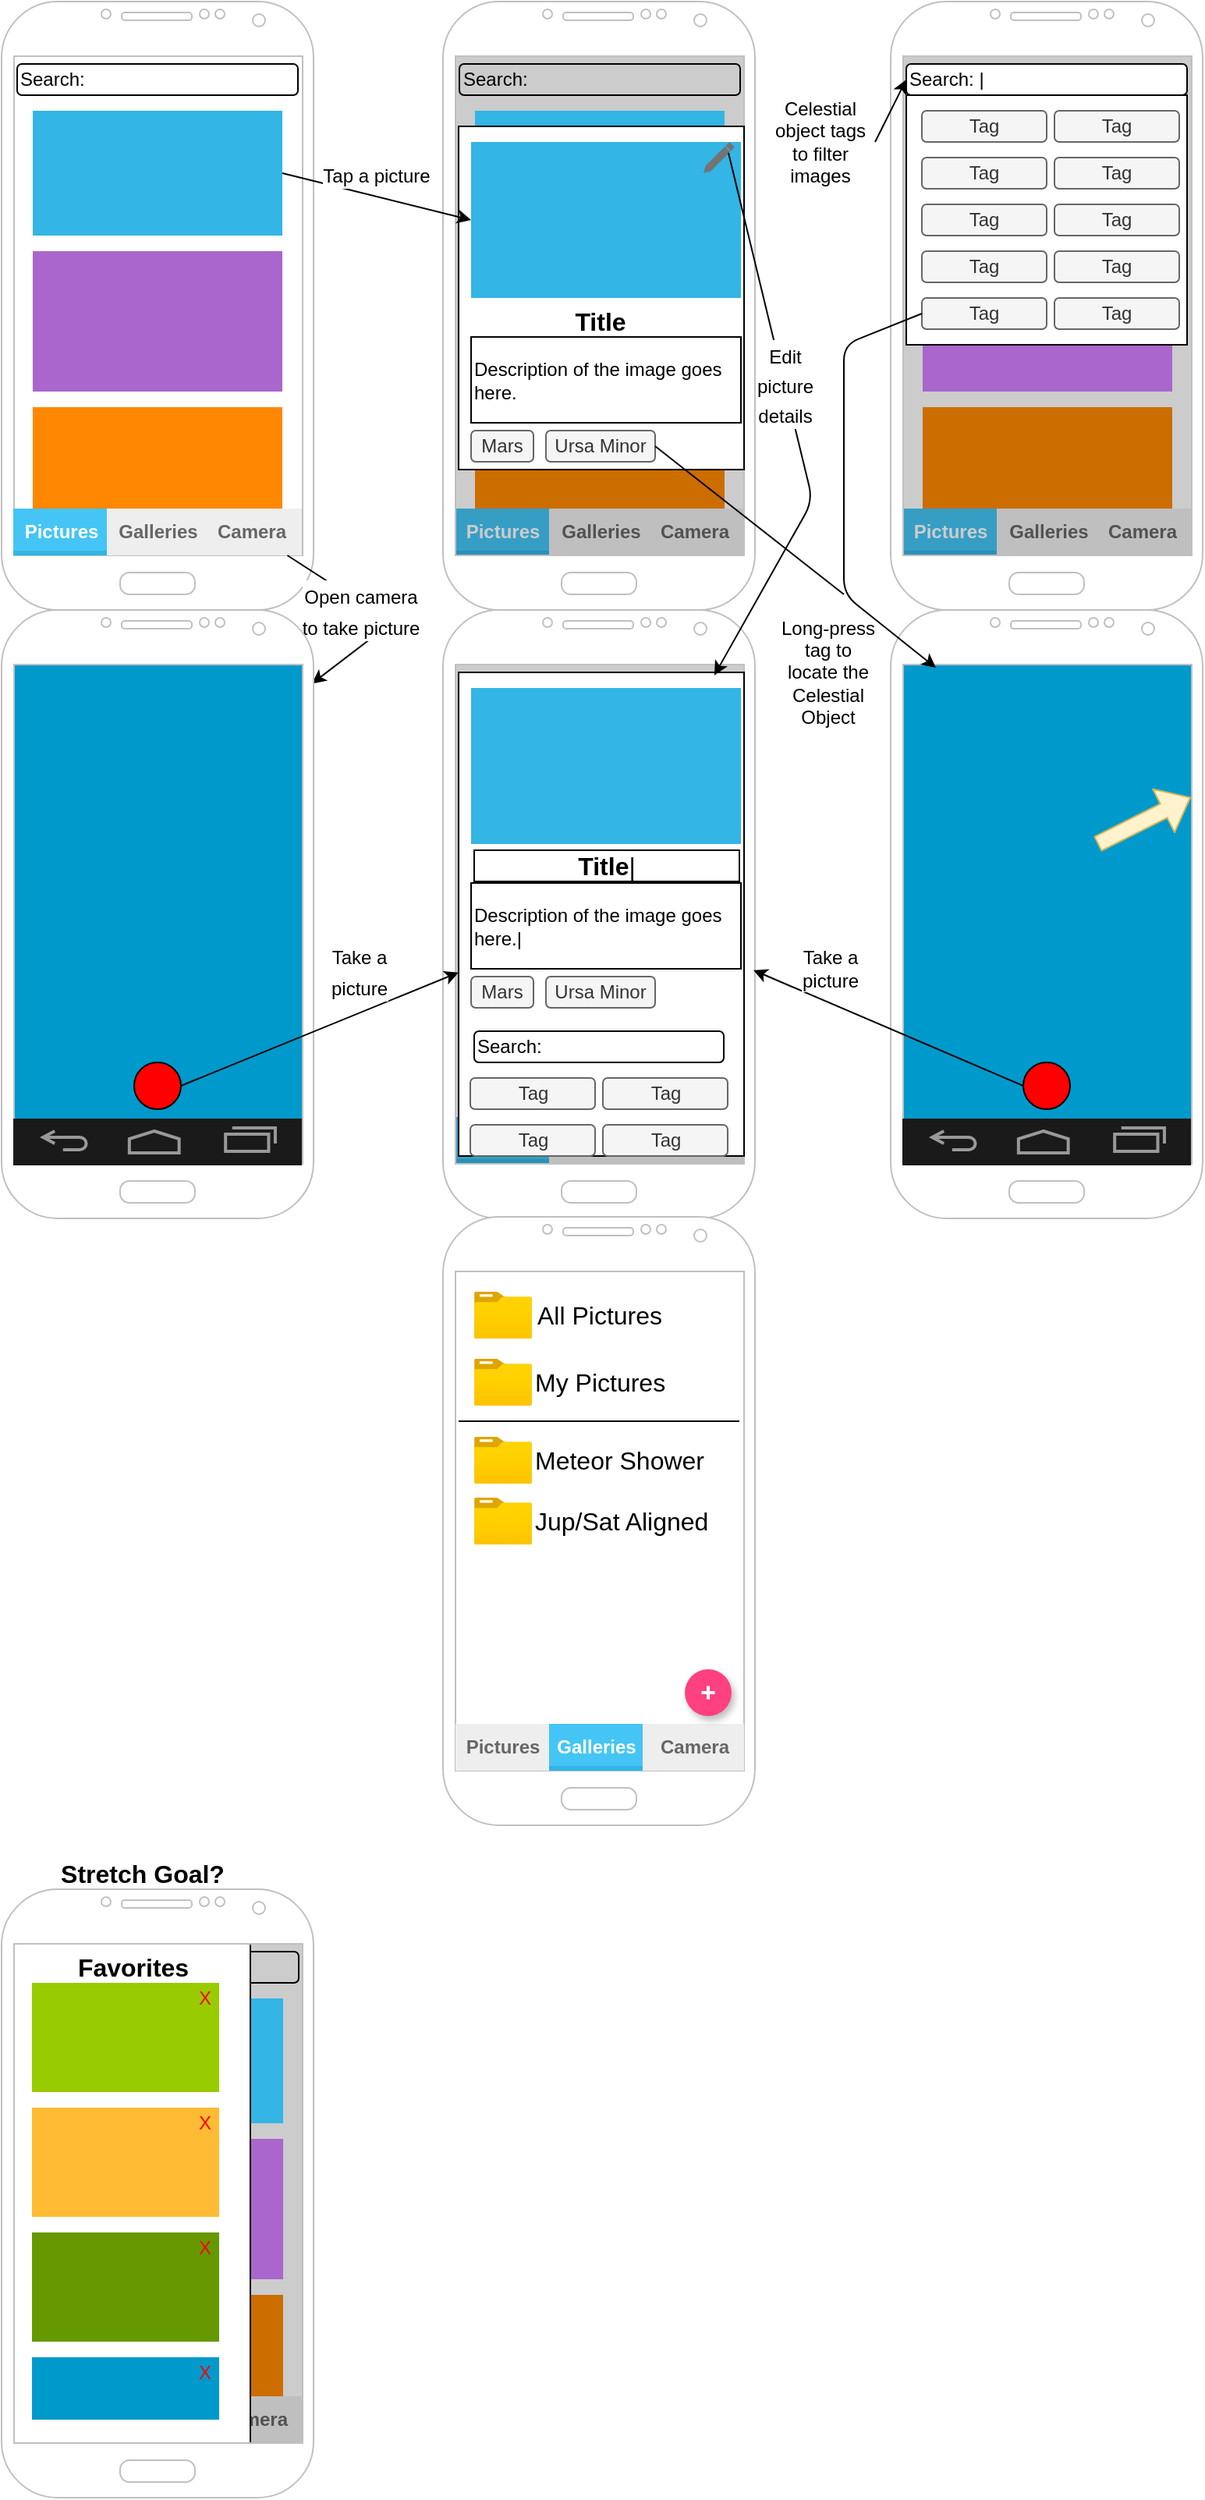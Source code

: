<mxfile version="14.5.1" type="device"><diagram id="sVuwKOj5NCMtRuxZzgkM" name="Page-1"><mxGraphModel dx="1422" dy="791" grid="1" gridSize="10" guides="1" tooltips="1" connect="1" arrows="1" fold="1" page="1" pageScale="1" pageWidth="826" pageHeight="1169" math="0" shadow="0"><root><mxCell id="0"/><mxCell id="1" parent="0"/><mxCell id="S1HXBbgIuv6f9DyMcL07-6" value="" style="group" vertex="1" connectable="0" parent="1"><mxGeometry x="30" width="200" height="390" as="geometry"/></mxCell><mxCell id="S1HXBbgIuv6f9DyMcL07-2" value="" style="verticalLabelPosition=bottom;verticalAlign=top;html=1;shadow=0;dashed=0;strokeWidth=1;strokeColor=none;shape=rect;fillColor=#33b5e5;" vertex="1" parent="S1HXBbgIuv6f9DyMcL07-6"><mxGeometry x="20" y="70" width="160" height="80" as="geometry"/></mxCell><mxCell id="S1HXBbgIuv6f9DyMcL07-3" value="" style="verticalLabelPosition=bottom;verticalAlign=top;html=1;shadow=0;dashed=0;strokeWidth=1;strokeColor=none;shape=rect;fillColor=#aa66cc;" vertex="1" parent="S1HXBbgIuv6f9DyMcL07-6"><mxGeometry x="20" y="160" width="160" height="90" as="geometry"/></mxCell><mxCell id="S1HXBbgIuv6f9DyMcL07-4" value="" style="verticalLabelPosition=bottom;verticalAlign=top;html=1;shadow=0;dashed=0;strokeWidth=1;strokeColor=none;shape=rect;fillColor=#ff8800;" vertex="1" parent="S1HXBbgIuv6f9DyMcL07-6"><mxGeometry x="20" y="260" width="160" height="80" as="geometry"/></mxCell><mxCell id="S1HXBbgIuv6f9DyMcL07-1" value="" style="verticalLabelPosition=bottom;verticalAlign=top;html=1;shadow=0;dashed=0;strokeWidth=1;shape=mxgraph.android.phone2;strokeColor=#c0c0c0;" vertex="1" parent="S1HXBbgIuv6f9DyMcL07-6"><mxGeometry width="200" height="390" as="geometry"/></mxCell><mxCell id="S1HXBbgIuv6f9DyMcL07-21" value="" style="strokeWidth=1;html=1;shadow=0;dashed=0;shape=mxgraph.android.rrect;rSize=0;fillColor=#eeeeee;strokeColor=none;" vertex="1" parent="S1HXBbgIuv6f9DyMcL07-6"><mxGeometry x="7.5" y="325" width="185" height="30" as="geometry"/></mxCell><mxCell id="S1HXBbgIuv6f9DyMcL07-22" value="Galleries" style="strokeWidth=1;html=1;shadow=0;dashed=0;shape=mxgraph.android.anchor;fontStyle=1;fontColor=#666666;" vertex="1" parent="S1HXBbgIuv6f9DyMcL07-21"><mxGeometry x="62.5" width="60" height="30" as="geometry"/></mxCell><mxCell id="S1HXBbgIuv6f9DyMcL07-25" value="Camera" style="strokeWidth=1;html=1;shadow=0;dashed=0;shape=mxgraph.android.anchor;fontStyle=1;fontColor=#666666;" vertex="1" parent="S1HXBbgIuv6f9DyMcL07-21"><mxGeometry x="120" width="65" height="30" as="geometry"/></mxCell><mxCell id="S1HXBbgIuv6f9DyMcL07-23" value="Pictures" style="strokeWidth=1;html=1;shadow=0;dashed=0;shape=mxgraph.android.rrect;rSize=0;fontStyle=1;fillColor=#44c5f5;strokeColor=none;fontColor=#ffffff;" vertex="1" parent="S1HXBbgIuv6f9DyMcL07-21"><mxGeometry width="60" height="30" as="geometry"/></mxCell><mxCell id="S1HXBbgIuv6f9DyMcL07-24" value="" style="strokeWidth=1;html=1;shadow=0;dashed=0;shape=mxgraph.android.rrect;rSize=0;fillColor=#33b5e5;strokeColor=none;" vertex="1" parent="S1HXBbgIuv6f9DyMcL07-23"><mxGeometry y="27" width="60.0" height="3" as="geometry"/></mxCell><mxCell id="S1HXBbgIuv6f9DyMcL07-72" value="&lt;div align=&quot;left&quot;&gt;Search:&lt;/div&gt;" style="rounded=1;whiteSpace=wrap;html=1;fillColor=#FFFFFF;align=left;" vertex="1" parent="S1HXBbgIuv6f9DyMcL07-6"><mxGeometry x="10" y="40" width="180" height="20" as="geometry"/></mxCell><mxCell id="S1HXBbgIuv6f9DyMcL07-107" value="" style="group" vertex="1" connectable="0" parent="1"><mxGeometry x="30" y="1210" width="200" height="390" as="geometry"/></mxCell><mxCell id="S1HXBbgIuv6f9DyMcL07-108" value="" style="verticalLabelPosition=bottom;verticalAlign=top;html=1;shadow=0;dashed=0;strokeWidth=1;strokeColor=none;shape=rect;fillColor=#ff8800;" vertex="1" parent="S1HXBbgIuv6f9DyMcL07-107"><mxGeometry x="20.5" y="260" width="160" height="80" as="geometry"/></mxCell><mxCell id="S1HXBbgIuv6f9DyMcL07-109" value="" style="strokeWidth=1;html=1;shadow=0;dashed=0;shape=mxgraph.android.rrect;rSize=0;fillColor=#eeeeee;strokeColor=none;" vertex="1" parent="S1HXBbgIuv6f9DyMcL07-107"><mxGeometry x="8" y="325" width="185" height="30" as="geometry"/></mxCell><mxCell id="S1HXBbgIuv6f9DyMcL07-110" value="Search" style="strokeWidth=1;html=1;shadow=0;dashed=0;shape=mxgraph.android.anchor;fontStyle=1;fontColor=#666666;" vertex="1" parent="S1HXBbgIuv6f9DyMcL07-109"><mxGeometry x="62.5" width="60" height="30" as="geometry"/></mxCell><mxCell id="S1HXBbgIuv6f9DyMcL07-111" value="Camera" style="strokeWidth=1;html=1;shadow=0;dashed=0;shape=mxgraph.android.anchor;fontStyle=1;fontColor=#666666;" vertex="1" parent="S1HXBbgIuv6f9DyMcL07-109"><mxGeometry x="120" width="65" height="30" as="geometry"/></mxCell><mxCell id="S1HXBbgIuv6f9DyMcL07-112" value="Feed" style="strokeWidth=1;html=1;shadow=0;dashed=0;shape=mxgraph.android.rrect;rSize=0;fontStyle=1;fillColor=#44c5f5;strokeColor=none;fontColor=#ffffff;" vertex="1" parent="S1HXBbgIuv6f9DyMcL07-109"><mxGeometry width="60" height="30" as="geometry"/></mxCell><mxCell id="S1HXBbgIuv6f9DyMcL07-113" value="" style="strokeWidth=1;html=1;shadow=0;dashed=0;shape=mxgraph.android.rrect;rSize=0;fillColor=#33b5e5;strokeColor=none;" vertex="1" parent="S1HXBbgIuv6f9DyMcL07-112"><mxGeometry y="27" width="60.0" height="3" as="geometry"/></mxCell><mxCell id="S1HXBbgIuv6f9DyMcL07-114" value="&lt;div align=&quot;left&quot;&gt;Search:&lt;/div&gt;" style="rounded=1;whiteSpace=wrap;html=1;fillColor=#FFFFFF;align=left;" vertex="1" parent="S1HXBbgIuv6f9DyMcL07-107"><mxGeometry x="10.5" y="40" width="180" height="20" as="geometry"/></mxCell><mxCell id="S1HXBbgIuv6f9DyMcL07-115" value="" style="rounded=0;whiteSpace=wrap;html=1;fillColor=#000000;opacity=20;" vertex="1" parent="S1HXBbgIuv6f9DyMcL07-107"><mxGeometry x="3" y="30" width="190" height="330" as="geometry"/></mxCell><mxCell id="S1HXBbgIuv6f9DyMcL07-116" value="" style="verticalLabelPosition=bottom;verticalAlign=top;html=1;shadow=0;dashed=0;strokeWidth=1;strokeColor=none;shape=rect;fillColor=#33b5e5;" vertex="1" parent="S1HXBbgIuv6f9DyMcL07-107"><mxGeometry x="20.5" y="70" width="160" height="80" as="geometry"/></mxCell><mxCell id="S1HXBbgIuv6f9DyMcL07-117" value="" style="verticalLabelPosition=bottom;verticalAlign=top;html=1;shadow=0;dashed=0;strokeWidth=1;strokeColor=none;shape=rect;fillColor=#aa66cc;" vertex="1" parent="S1HXBbgIuv6f9DyMcL07-107"><mxGeometry x="20.5" y="160" width="160" height="90" as="geometry"/></mxCell><mxCell id="S1HXBbgIuv6f9DyMcL07-119" value="" style="group" vertex="1" connectable="0" parent="S1HXBbgIuv6f9DyMcL07-107"><mxGeometry x="8" y="35" width="151.5" height="325" as="geometry"/></mxCell><mxCell id="S1HXBbgIuv6f9DyMcL07-54" value="" style="rounded=0;whiteSpace=wrap;html=1;fillColor=#FFFFFF;" vertex="1" parent="S1HXBbgIuv6f9DyMcL07-119"><mxGeometry width="151.5" height="325" as="geometry"/></mxCell><mxCell id="S1HXBbgIuv6f9DyMcL07-56" value="" style="verticalLabelPosition=bottom;verticalAlign=top;html=1;shadow=0;dashed=0;strokeWidth=1;strokeColor=none;shape=rect;fillColor=#99cc00;" vertex="1" parent="S1HXBbgIuv6f9DyMcL07-119"><mxGeometry x="11.5" y="25" width="120" height="70" as="geometry"/></mxCell><mxCell id="S1HXBbgIuv6f9DyMcL07-57" value="" style="verticalLabelPosition=bottom;verticalAlign=top;html=1;shadow=0;dashed=0;strokeWidth=1;strokeColor=none;shape=rect;fillColor=#ffbb33;" vertex="1" parent="S1HXBbgIuv6f9DyMcL07-119"><mxGeometry x="11.5" y="105" width="120" height="70" as="geometry"/></mxCell><mxCell id="S1HXBbgIuv6f9DyMcL07-58" value="&lt;font style=&quot;font-size: 16px&quot;&gt;&lt;b&gt;Favorites&lt;/b&gt;&lt;/font&gt;" style="text;html=1;align=center;verticalAlign=middle;resizable=0;points=[];autosize=1;" vertex="1" parent="S1HXBbgIuv6f9DyMcL07-119"><mxGeometry x="30.75" y="5" width="90" height="20" as="geometry"/></mxCell><mxCell id="S1HXBbgIuv6f9DyMcL07-59" value="" style="verticalLabelPosition=bottom;verticalAlign=top;html=1;shadow=0;dashed=0;strokeWidth=1;strokeColor=none;shape=rect;fillColor=#669900;" vertex="1" parent="S1HXBbgIuv6f9DyMcL07-119"><mxGeometry x="11.5" y="185" width="120" height="70" as="geometry"/></mxCell><mxCell id="S1HXBbgIuv6f9DyMcL07-60" value="" style="verticalLabelPosition=bottom;verticalAlign=top;html=1;shadow=0;dashed=0;strokeWidth=1;strokeColor=none;shape=rect;fillColor=#0099cc;" vertex="1" parent="S1HXBbgIuv6f9DyMcL07-119"><mxGeometry x="11.5" y="265" width="120" height="40" as="geometry"/></mxCell><mxCell id="S1HXBbgIuv6f9DyMcL07-62" value="&lt;font color=&quot;#FF0000&quot;&gt;X&lt;/font&gt;" style="text;html=1;align=center;verticalAlign=middle;resizable=0;points=[];autosize=1;" vertex="1" parent="S1HXBbgIuv6f9DyMcL07-119"><mxGeometry x="111.5" y="105" width="20" height="20" as="geometry"/></mxCell><mxCell id="S1HXBbgIuv6f9DyMcL07-61" value="&lt;font color=&quot;#FF0000&quot;&gt;X&lt;/font&gt;" style="text;html=1;align=center;verticalAlign=middle;resizable=0;points=[];autosize=1;" vertex="1" parent="S1HXBbgIuv6f9DyMcL07-119"><mxGeometry x="111.5" y="25" width="20" height="20" as="geometry"/></mxCell><mxCell id="S1HXBbgIuv6f9DyMcL07-64" value="&lt;font color=&quot;#FF0000&quot;&gt;X&lt;/font&gt;" style="text;html=1;align=center;verticalAlign=middle;resizable=0;points=[];autosize=1;" vertex="1" parent="S1HXBbgIuv6f9DyMcL07-119"><mxGeometry x="111.5" y="185" width="20" height="20" as="geometry"/></mxCell><mxCell id="S1HXBbgIuv6f9DyMcL07-63" value="&lt;font color=&quot;#FF0000&quot;&gt;X&lt;/font&gt;" style="text;html=1;align=center;verticalAlign=middle;resizable=0;points=[];autosize=1;" vertex="1" parent="S1HXBbgIuv6f9DyMcL07-119"><mxGeometry x="111.5" y="265" width="20" height="20" as="geometry"/></mxCell><mxCell id="S1HXBbgIuv6f9DyMcL07-118" value="" style="verticalLabelPosition=bottom;verticalAlign=top;html=1;shadow=0;dashed=0;strokeWidth=1;shape=mxgraph.android.phone2;strokeColor=#c0c0c0;" vertex="1" parent="S1HXBbgIuv6f9DyMcL07-107"><mxGeometry width="200" height="390" as="geometry"/></mxCell><mxCell id="S1HXBbgIuv6f9DyMcL07-141" value="" style="group" vertex="1" connectable="0" parent="1"><mxGeometry x="600" width="200" height="390" as="geometry"/></mxCell><mxCell id="S1HXBbgIuv6f9DyMcL07-142" value="" style="verticalLabelPosition=bottom;verticalAlign=top;html=1;shadow=0;dashed=0;strokeWidth=1;strokeColor=none;shape=rect;fillColor=#ff8800;" vertex="1" parent="S1HXBbgIuv6f9DyMcL07-141"><mxGeometry x="20.5" y="260" width="160" height="80" as="geometry"/></mxCell><mxCell id="S1HXBbgIuv6f9DyMcL07-143" value="" style="strokeWidth=1;html=1;shadow=0;dashed=0;shape=mxgraph.android.rrect;rSize=0;fillColor=#eeeeee;strokeColor=none;" vertex="1" parent="S1HXBbgIuv6f9DyMcL07-141"><mxGeometry x="8" y="325" width="185" height="30" as="geometry"/></mxCell><mxCell id="S1HXBbgIuv6f9DyMcL07-144" value="Galleries" style="strokeWidth=1;html=1;shadow=0;dashed=0;shape=mxgraph.android.anchor;fontStyle=1;fontColor=#666666;" vertex="1" parent="S1HXBbgIuv6f9DyMcL07-143"><mxGeometry x="62.5" width="60" height="30" as="geometry"/></mxCell><mxCell id="S1HXBbgIuv6f9DyMcL07-145" value="Camera" style="strokeWidth=1;html=1;shadow=0;dashed=0;shape=mxgraph.android.anchor;fontStyle=1;fontColor=#666666;" vertex="1" parent="S1HXBbgIuv6f9DyMcL07-143"><mxGeometry x="120" width="65" height="30" as="geometry"/></mxCell><mxCell id="S1HXBbgIuv6f9DyMcL07-146" value="Pictures" style="strokeWidth=1;html=1;shadow=0;dashed=0;shape=mxgraph.android.rrect;rSize=0;fontStyle=1;fillColor=#44c5f5;strokeColor=none;fontColor=#ffffff;" vertex="1" parent="S1HXBbgIuv6f9DyMcL07-143"><mxGeometry width="60" height="30" as="geometry"/></mxCell><mxCell id="S1HXBbgIuv6f9DyMcL07-147" value="" style="strokeWidth=1;html=1;shadow=0;dashed=0;shape=mxgraph.android.rrect;rSize=0;fillColor=#33b5e5;strokeColor=none;" vertex="1" parent="S1HXBbgIuv6f9DyMcL07-146"><mxGeometry y="27" width="60.0" height="3" as="geometry"/></mxCell><mxCell id="S1HXBbgIuv6f9DyMcL07-149" value="" style="rounded=0;whiteSpace=wrap;html=1;fillColor=#000000;opacity=20;" vertex="1" parent="S1HXBbgIuv6f9DyMcL07-141"><mxGeometry x="3" y="30" width="190" height="330" as="geometry"/></mxCell><mxCell id="S1HXBbgIuv6f9DyMcL07-150" value="" style="verticalLabelPosition=bottom;verticalAlign=top;html=1;shadow=0;dashed=0;strokeWidth=1;strokeColor=none;shape=rect;fillColor=#33b5e5;" vertex="1" parent="S1HXBbgIuv6f9DyMcL07-141"><mxGeometry x="20.5" y="70" width="160" height="80" as="geometry"/></mxCell><mxCell id="S1HXBbgIuv6f9DyMcL07-151" value="" style="verticalLabelPosition=bottom;verticalAlign=top;html=1;shadow=0;dashed=0;strokeWidth=1;strokeColor=none;shape=rect;fillColor=#aa66cc;" vertex="1" parent="S1HXBbgIuv6f9DyMcL07-141"><mxGeometry x="20.5" y="160" width="160" height="90" as="geometry"/></mxCell><mxCell id="S1HXBbgIuv6f9DyMcL07-152" value="" style="verticalLabelPosition=bottom;verticalAlign=top;html=1;shadow=0;dashed=0;strokeWidth=1;shape=mxgraph.android.phone2;strokeColor=#c0c0c0;" vertex="1" parent="S1HXBbgIuv6f9DyMcL07-141"><mxGeometry width="200" height="390" as="geometry"/></mxCell><mxCell id="S1HXBbgIuv6f9DyMcL07-155" value="" style="group" vertex="1" connectable="0" parent="S1HXBbgIuv6f9DyMcL07-141"><mxGeometry x="10" y="40" width="180" height="180" as="geometry"/></mxCell><mxCell id="S1HXBbgIuv6f9DyMcL07-153" value="" style="rounded=0.75;whiteSpace=wrap;html=1;fillColor=#FFFFFF;" vertex="1" parent="S1HXBbgIuv6f9DyMcL07-155"><mxGeometry y="20" width="180" height="160" as="geometry"/></mxCell><mxCell id="S1HXBbgIuv6f9DyMcL07-73" value="Tag" style="rounded=1;whiteSpace=wrap;html=1;fillColor=#f5f5f5;strokeColor=#666666;fontColor=#333333;" vertex="1" parent="S1HXBbgIuv6f9DyMcL07-155"><mxGeometry x="10" y="30" width="80" height="20" as="geometry"/></mxCell><mxCell id="S1HXBbgIuv6f9DyMcL07-74" value="Tag" style="rounded=1;whiteSpace=wrap;html=1;fillColor=#f5f5f5;strokeColor=#666666;fontColor=#333333;" vertex="1" parent="S1HXBbgIuv6f9DyMcL07-155"><mxGeometry x="95" y="30" width="80" height="20" as="geometry"/></mxCell><mxCell id="S1HXBbgIuv6f9DyMcL07-76" value="Tag" style="rounded=1;whiteSpace=wrap;html=1;fillColor=#f5f5f5;strokeColor=#666666;fontColor=#333333;" vertex="1" parent="S1HXBbgIuv6f9DyMcL07-155"><mxGeometry x="95" y="60" width="80" height="20" as="geometry"/></mxCell><mxCell id="S1HXBbgIuv6f9DyMcL07-75" value="Tag" style="rounded=1;whiteSpace=wrap;html=1;fillColor=#f5f5f5;strokeColor=#666666;fontColor=#333333;" vertex="1" parent="S1HXBbgIuv6f9DyMcL07-155"><mxGeometry x="10" y="60" width="80" height="20" as="geometry"/></mxCell><mxCell id="S1HXBbgIuv6f9DyMcL07-83" value="Tag" style="rounded=1;whiteSpace=wrap;html=1;fillColor=#f5f5f5;strokeColor=#666666;fontColor=#333333;" vertex="1" parent="S1HXBbgIuv6f9DyMcL07-155"><mxGeometry x="10" y="90" width="80" height="20" as="geometry"/></mxCell><mxCell id="S1HXBbgIuv6f9DyMcL07-84" value="Tag" style="rounded=1;whiteSpace=wrap;html=1;fillColor=#f5f5f5;strokeColor=#666666;fontColor=#333333;" vertex="1" parent="S1HXBbgIuv6f9DyMcL07-155"><mxGeometry x="95" y="90" width="80" height="20" as="geometry"/></mxCell><mxCell id="S1HXBbgIuv6f9DyMcL07-86" value="Tag" style="rounded=1;whiteSpace=wrap;html=1;fillColor=#f5f5f5;strokeColor=#666666;fontColor=#333333;" vertex="1" parent="S1HXBbgIuv6f9DyMcL07-155"><mxGeometry x="95" y="120" width="80" height="20" as="geometry"/></mxCell><mxCell id="S1HXBbgIuv6f9DyMcL07-85" value="Tag" style="rounded=1;whiteSpace=wrap;html=1;fillColor=#f5f5f5;strokeColor=#666666;fontColor=#333333;" vertex="1" parent="S1HXBbgIuv6f9DyMcL07-155"><mxGeometry x="10" y="120" width="80" height="20" as="geometry"/></mxCell><mxCell id="S1HXBbgIuv6f9DyMcL07-87" value="Tag" style="rounded=1;whiteSpace=wrap;html=1;fillColor=#f5f5f5;strokeColor=#666666;fontColor=#333333;" vertex="1" parent="S1HXBbgIuv6f9DyMcL07-155"><mxGeometry x="10" y="150" width="80" height="20" as="geometry"/></mxCell><mxCell id="S1HXBbgIuv6f9DyMcL07-88" value="Tag" style="rounded=1;whiteSpace=wrap;html=1;fillColor=#f5f5f5;strokeColor=#666666;fontColor=#333333;" vertex="1" parent="S1HXBbgIuv6f9DyMcL07-155"><mxGeometry x="95" y="150" width="80" height="20" as="geometry"/></mxCell><mxCell id="S1HXBbgIuv6f9DyMcL07-148" value="&lt;div align=&quot;left&quot;&gt;Search: |&lt;br&gt;&lt;/div&gt;" style="rounded=1;whiteSpace=wrap;html=1;fillColor=#FFFFFF;align=left;" vertex="1" parent="S1HXBbgIuv6f9DyMcL07-155"><mxGeometry width="180" height="20" as="geometry"/></mxCell><mxCell id="S1HXBbgIuv6f9DyMcL07-158" value="" style="endArrow=classic;html=1;entryX=0.995;entryY=0.121;entryDx=0;entryDy=0;entryPerimeter=0;" edge="1" parent="1" source="S1HXBbgIuv6f9DyMcL07-25" target="S1HXBbgIuv6f9DyMcL07-66"><mxGeometry width="50" height="50" relative="1" as="geometry"><mxPoint x="220" y="353.13" as="sourcePoint"/><mxPoint x="241" y="440.0" as="targetPoint"/><Array as="points"><mxPoint x="280" y="398.13"/></Array></mxGeometry></mxCell><mxCell id="S1HXBbgIuv6f9DyMcL07-222" value="&lt;font style=&quot;font-size: 12px&quot;&gt;Open camera&lt;br&gt;to take picture&lt;br&gt;&lt;/font&gt;" style="edgeLabel;html=1;align=center;verticalAlign=middle;resizable=0;points=[];fontSize=16;" vertex="1" connectable="0" parent="S1HXBbgIuv6f9DyMcL07-158"><mxGeometry x="0.253" y="4" relative="1" as="geometry"><mxPoint x="-14.09" y="-17.69" as="offset"/></mxGeometry></mxCell><mxCell id="S1HXBbgIuv6f9DyMcL07-160" value="" style="group" vertex="1" connectable="0" parent="1"><mxGeometry x="313" width="200" height="390" as="geometry"/></mxCell><mxCell id="S1HXBbgIuv6f9DyMcL07-102" value="" style="verticalLabelPosition=bottom;verticalAlign=top;html=1;shadow=0;dashed=0;strokeWidth=1;strokeColor=none;shape=rect;fillColor=#ff8800;" vertex="1" parent="S1HXBbgIuv6f9DyMcL07-160"><mxGeometry x="20.5" y="260" width="160" height="80" as="geometry"/></mxCell><mxCell id="S1HXBbgIuv6f9DyMcL07-38" value="" style="strokeWidth=1;html=1;shadow=0;dashed=0;shape=mxgraph.android.rrect;rSize=0;fillColor=#eeeeee;strokeColor=none;" vertex="1" parent="S1HXBbgIuv6f9DyMcL07-160"><mxGeometry x="8" y="325" width="185" height="30" as="geometry"/></mxCell><mxCell id="S1HXBbgIuv6f9DyMcL07-39" value="Galleries" style="strokeWidth=1;html=1;shadow=0;dashed=0;shape=mxgraph.android.anchor;fontStyle=1;fontColor=#666666;" vertex="1" parent="S1HXBbgIuv6f9DyMcL07-38"><mxGeometry x="62.5" width="60" height="30" as="geometry"/></mxCell><mxCell id="S1HXBbgIuv6f9DyMcL07-40" value="Camera" style="strokeWidth=1;html=1;shadow=0;dashed=0;shape=mxgraph.android.anchor;fontStyle=1;fontColor=#666666;" vertex="1" parent="S1HXBbgIuv6f9DyMcL07-38"><mxGeometry x="120" width="65" height="30" as="geometry"/></mxCell><mxCell id="S1HXBbgIuv6f9DyMcL07-41" value="Pictures" style="strokeWidth=1;html=1;shadow=0;dashed=0;shape=mxgraph.android.rrect;rSize=0;fontStyle=1;fillColor=#44c5f5;strokeColor=none;fontColor=#ffffff;" vertex="1" parent="S1HXBbgIuv6f9DyMcL07-38"><mxGeometry width="60" height="30" as="geometry"/></mxCell><mxCell id="S1HXBbgIuv6f9DyMcL07-42" value="" style="strokeWidth=1;html=1;shadow=0;dashed=0;shape=mxgraph.android.rrect;rSize=0;fillColor=#33b5e5;strokeColor=none;" vertex="1" parent="S1HXBbgIuv6f9DyMcL07-41"><mxGeometry y="27" width="60.0" height="3" as="geometry"/></mxCell><mxCell id="S1HXBbgIuv6f9DyMcL07-103" value="&lt;div align=&quot;left&quot;&gt;Search:&lt;/div&gt;" style="rounded=1;whiteSpace=wrap;html=1;fillColor=#FFFFFF;align=left;" vertex="1" parent="S1HXBbgIuv6f9DyMcL07-160"><mxGeometry x="10.5" y="40" width="180" height="20" as="geometry"/></mxCell><mxCell id="S1HXBbgIuv6f9DyMcL07-12" value="" style="rounded=0;whiteSpace=wrap;html=1;fillColor=#000000;opacity=20;" vertex="1" parent="S1HXBbgIuv6f9DyMcL07-160"><mxGeometry x="3" y="30" width="190" height="330" as="geometry"/></mxCell><mxCell id="S1HXBbgIuv6f9DyMcL07-100" value="" style="verticalLabelPosition=bottom;verticalAlign=top;html=1;shadow=0;dashed=0;strokeWidth=1;strokeColor=none;shape=rect;fillColor=#33b5e5;" vertex="1" parent="S1HXBbgIuv6f9DyMcL07-160"><mxGeometry x="20.5" y="70" width="160" height="80" as="geometry"/></mxCell><mxCell id="S1HXBbgIuv6f9DyMcL07-101" value="" style="verticalLabelPosition=bottom;verticalAlign=top;html=1;shadow=0;dashed=0;strokeWidth=1;strokeColor=none;shape=rect;fillColor=#aa66cc;" vertex="1" parent="S1HXBbgIuv6f9DyMcL07-160"><mxGeometry x="20.5" y="160" width="160" height="90" as="geometry"/></mxCell><mxCell id="S1HXBbgIuv6f9DyMcL07-8" value="" style="verticalLabelPosition=bottom;verticalAlign=top;html=1;shadow=0;dashed=0;strokeWidth=1;shape=mxgraph.android.phone2;strokeColor=#c0c0c0;" vertex="1" parent="S1HXBbgIuv6f9DyMcL07-160"><mxGeometry width="200" height="390" as="geometry"/></mxCell><mxCell id="S1HXBbgIuv6f9DyMcL07-156" value="" style="group" vertex="1" connectable="0" parent="S1HXBbgIuv6f9DyMcL07-160"><mxGeometry x="10" y="80" width="183" height="220" as="geometry"/></mxCell><mxCell id="S1HXBbgIuv6f9DyMcL07-14" value="" style="rounded=0;whiteSpace=wrap;html=1;fillColor=#FFFFFF;" vertex="1" parent="S1HXBbgIuv6f9DyMcL07-156"><mxGeometry width="183" height="220" as="geometry"/></mxCell><mxCell id="S1HXBbgIuv6f9DyMcL07-15" value="" style="verticalLabelPosition=bottom;verticalAlign=top;html=1;shadow=0;dashed=0;strokeWidth=1;strokeColor=none;shape=rect;fillColor=#33b5e5;" vertex="1" parent="S1HXBbgIuv6f9DyMcL07-156"><mxGeometry x="8" y="10" width="173" height="100" as="geometry"/></mxCell><mxCell id="S1HXBbgIuv6f9DyMcL07-16" value="&lt;font style=&quot;font-size: 16px&quot;&gt;&lt;b&gt;Title&lt;/b&gt;&lt;/font&gt;" style="text;html=1;strokeColor=none;fillColor=none;align=center;verticalAlign=middle;whiteSpace=wrap;rounded=0;" vertex="1" parent="S1HXBbgIuv6f9DyMcL07-156"><mxGeometry x="71" y="115" width="40" height="20" as="geometry"/></mxCell><mxCell id="S1HXBbgIuv6f9DyMcL07-17" value="&lt;div align=&quot;left&quot;&gt;Description of the image goes here.&lt;br&gt;&lt;/div&gt;" style="rounded=0;whiteSpace=wrap;html=1;fillColor=#FFFFFF;align=left;" vertex="1" parent="S1HXBbgIuv6f9DyMcL07-156"><mxGeometry x="8" y="135" width="173" height="55" as="geometry"/></mxCell><mxCell id="S1HXBbgIuv6f9DyMcL07-19" value="Mars" style="rounded=1;whiteSpace=wrap;html=1;fillColor=#f5f5f5;strokeColor=#666666;fontColor=#333333;" vertex="1" parent="S1HXBbgIuv6f9DyMcL07-156"><mxGeometry x="8" y="195" width="40" height="20" as="geometry"/></mxCell><mxCell id="S1HXBbgIuv6f9DyMcL07-20" value="Ursa Minor" style="rounded=1;whiteSpace=wrap;html=1;fillColor=#f5f5f5;strokeColor=#666666;fontColor=#333333;" vertex="1" parent="S1HXBbgIuv6f9DyMcL07-156"><mxGeometry x="56" y="195" width="70" height="20" as="geometry"/></mxCell><mxCell id="S1HXBbgIuv6f9DyMcL07-192" value="" style="dashed=0;aspect=fixed;verticalLabelPosition=bottom;verticalAlign=top;align=center;shape=mxgraph.gmdl.edit;strokeColor=none;fillColor=#737373;shadow=0;" vertex="1" parent="S1HXBbgIuv6f9DyMcL07-156"><mxGeometry x="157" y="10" width="20" height="20" as="geometry"/></mxCell><mxCell id="S1HXBbgIuv6f9DyMcL07-161" value="" style="group" vertex="1" connectable="0" parent="1"><mxGeometry x="313" y="390" width="200" height="390" as="geometry"/></mxCell><mxCell id="S1HXBbgIuv6f9DyMcL07-162" value="" style="verticalLabelPosition=bottom;verticalAlign=top;html=1;shadow=0;dashed=0;strokeWidth=1;strokeColor=none;shape=rect;fillColor=#ff8800;" vertex="1" parent="S1HXBbgIuv6f9DyMcL07-161"><mxGeometry x="20.5" y="260" width="160" height="80" as="geometry"/></mxCell><mxCell id="S1HXBbgIuv6f9DyMcL07-163" value="" style="strokeWidth=1;html=1;shadow=0;dashed=0;shape=mxgraph.android.rrect;rSize=0;fillColor=#eeeeee;strokeColor=none;" vertex="1" parent="S1HXBbgIuv6f9DyMcL07-161"><mxGeometry x="8" y="325" width="185" height="30" as="geometry"/></mxCell><mxCell id="S1HXBbgIuv6f9DyMcL07-164" value="Search" style="strokeWidth=1;html=1;shadow=0;dashed=0;shape=mxgraph.android.anchor;fontStyle=1;fontColor=#666666;" vertex="1" parent="S1HXBbgIuv6f9DyMcL07-163"><mxGeometry x="62.5" width="60" height="30" as="geometry"/></mxCell><mxCell id="S1HXBbgIuv6f9DyMcL07-165" value="Camera" style="strokeWidth=1;html=1;shadow=0;dashed=0;shape=mxgraph.android.anchor;fontStyle=1;fontColor=#666666;" vertex="1" parent="S1HXBbgIuv6f9DyMcL07-163"><mxGeometry x="120" width="65" height="30" as="geometry"/></mxCell><mxCell id="S1HXBbgIuv6f9DyMcL07-166" value="Feed" style="strokeWidth=1;html=1;shadow=0;dashed=0;shape=mxgraph.android.rrect;rSize=0;fontStyle=1;fillColor=#44c5f5;strokeColor=none;fontColor=#ffffff;" vertex="1" parent="S1HXBbgIuv6f9DyMcL07-163"><mxGeometry width="60" height="30" as="geometry"/></mxCell><mxCell id="S1HXBbgIuv6f9DyMcL07-167" value="" style="strokeWidth=1;html=1;shadow=0;dashed=0;shape=mxgraph.android.rrect;rSize=0;fillColor=#33b5e5;strokeColor=none;" vertex="1" parent="S1HXBbgIuv6f9DyMcL07-166"><mxGeometry y="27" width="60.0" height="3" as="geometry"/></mxCell><mxCell id="S1HXBbgIuv6f9DyMcL07-168" value="&lt;div align=&quot;left&quot;&gt;Search:&lt;/div&gt;" style="rounded=1;whiteSpace=wrap;html=1;fillColor=#FFFFFF;align=left;" vertex="1" parent="S1HXBbgIuv6f9DyMcL07-161"><mxGeometry x="10.5" y="40" width="180" height="20" as="geometry"/></mxCell><mxCell id="S1HXBbgIuv6f9DyMcL07-169" value="" style="rounded=0;whiteSpace=wrap;html=1;fillColor=#000000;opacity=20;" vertex="1" parent="S1HXBbgIuv6f9DyMcL07-161"><mxGeometry x="3" y="30" width="190" height="330" as="geometry"/></mxCell><mxCell id="S1HXBbgIuv6f9DyMcL07-170" value="" style="verticalLabelPosition=bottom;verticalAlign=top;html=1;shadow=0;dashed=0;strokeWidth=1;strokeColor=none;shape=rect;fillColor=#33b5e5;" vertex="1" parent="S1HXBbgIuv6f9DyMcL07-161"><mxGeometry x="20.5" y="70" width="160" height="80" as="geometry"/></mxCell><mxCell id="S1HXBbgIuv6f9DyMcL07-171" value="" style="verticalLabelPosition=bottom;verticalAlign=top;html=1;shadow=0;dashed=0;strokeWidth=1;strokeColor=none;shape=rect;fillColor=#aa66cc;" vertex="1" parent="S1HXBbgIuv6f9DyMcL07-161"><mxGeometry x="20.5" y="160" width="160" height="90" as="geometry"/></mxCell><mxCell id="S1HXBbgIuv6f9DyMcL07-172" value="" style="verticalLabelPosition=bottom;verticalAlign=top;html=1;shadow=0;dashed=0;strokeWidth=1;shape=mxgraph.android.phone2;strokeColor=#c0c0c0;" vertex="1" parent="S1HXBbgIuv6f9DyMcL07-161"><mxGeometry width="200" height="390" as="geometry"/></mxCell><mxCell id="S1HXBbgIuv6f9DyMcL07-193" value="" style="group" vertex="1" connectable="0" parent="S1HXBbgIuv6f9DyMcL07-161"><mxGeometry x="10" y="40" width="183" height="310" as="geometry"/></mxCell><mxCell id="S1HXBbgIuv6f9DyMcL07-174" value="" style="rounded=0;whiteSpace=wrap;html=1;fillColor=#FFFFFF;" vertex="1" parent="S1HXBbgIuv6f9DyMcL07-193"><mxGeometry width="183" height="310" as="geometry"/></mxCell><mxCell id="S1HXBbgIuv6f9DyMcL07-175" value="" style="verticalLabelPosition=bottom;verticalAlign=top;html=1;shadow=0;dashed=0;strokeWidth=1;strokeColor=none;shape=rect;fillColor=#33b5e5;" vertex="1" parent="S1HXBbgIuv6f9DyMcL07-193"><mxGeometry x="8" y="10" width="173" height="100" as="geometry"/></mxCell><mxCell id="S1HXBbgIuv6f9DyMcL07-176" value="&lt;font style=&quot;font-size: 16px&quot;&gt;&lt;b&gt;Title&lt;/b&gt;|&lt;/font&gt;" style="text;html=1;fillColor=none;align=center;verticalAlign=middle;whiteSpace=wrap;rounded=0;strokeColor=#000000;" vertex="1" parent="S1HXBbgIuv6f9DyMcL07-193"><mxGeometry x="10" y="114" width="170" height="20" as="geometry"/></mxCell><mxCell id="S1HXBbgIuv6f9DyMcL07-177" value="&lt;div align=&quot;left&quot;&gt;Description of the image goes here.|&lt;br&gt;&lt;/div&gt;" style="rounded=0;whiteSpace=wrap;html=1;fillColor=#FFFFFF;align=left;" vertex="1" parent="S1HXBbgIuv6f9DyMcL07-193"><mxGeometry x="8" y="135" width="173" height="55" as="geometry"/></mxCell><mxCell id="S1HXBbgIuv6f9DyMcL07-178" value="Mars" style="rounded=1;whiteSpace=wrap;html=1;fillColor=#f5f5f5;strokeColor=#666666;fontColor=#333333;" vertex="1" parent="S1HXBbgIuv6f9DyMcL07-193"><mxGeometry x="8" y="195" width="40" height="20" as="geometry"/></mxCell><mxCell id="S1HXBbgIuv6f9DyMcL07-179" value="Ursa Minor" style="rounded=1;whiteSpace=wrap;html=1;fillColor=#f5f5f5;strokeColor=#666666;fontColor=#333333;" vertex="1" parent="S1HXBbgIuv6f9DyMcL07-193"><mxGeometry x="56" y="195" width="70" height="20" as="geometry"/></mxCell><mxCell id="S1HXBbgIuv6f9DyMcL07-180" value="&lt;div align=&quot;left&quot;&gt;Search:&lt;/div&gt;" style="rounded=1;whiteSpace=wrap;html=1;fillColor=#FFFFFF;align=left;" vertex="1" parent="S1HXBbgIuv6f9DyMcL07-193"><mxGeometry x="10" y="230" width="160" height="20" as="geometry"/></mxCell><mxCell id="S1HXBbgIuv6f9DyMcL07-181" value="Tag" style="rounded=1;whiteSpace=wrap;html=1;fillColor=#f5f5f5;strokeColor=#666666;fontColor=#333333;" vertex="1" parent="S1HXBbgIuv6f9DyMcL07-193"><mxGeometry x="7.5" y="260" width="80" height="20" as="geometry"/></mxCell><mxCell id="S1HXBbgIuv6f9DyMcL07-182" value="Tag" style="rounded=1;whiteSpace=wrap;html=1;fillColor=#f5f5f5;strokeColor=#666666;fontColor=#333333;" vertex="1" parent="S1HXBbgIuv6f9DyMcL07-193"><mxGeometry x="92.5" y="260" width="80" height="20" as="geometry"/></mxCell><mxCell id="S1HXBbgIuv6f9DyMcL07-183" value="Tag" style="rounded=1;whiteSpace=wrap;html=1;fillColor=#f5f5f5;strokeColor=#666666;fontColor=#333333;" vertex="1" parent="S1HXBbgIuv6f9DyMcL07-193"><mxGeometry x="7.5" y="290" width="80" height="20" as="geometry"/></mxCell><mxCell id="S1HXBbgIuv6f9DyMcL07-184" value="Tag" style="rounded=1;whiteSpace=wrap;html=1;fillColor=#f5f5f5;strokeColor=#666666;fontColor=#333333;" vertex="1" parent="S1HXBbgIuv6f9DyMcL07-193"><mxGeometry x="92.5" y="290" width="80" height="20" as="geometry"/></mxCell><mxCell id="S1HXBbgIuv6f9DyMcL07-187" value="" style="shape=image;html=1;verticalAlign=top;verticalLabelPosition=bottom;labelBackgroundColor=#ffffff;imageAspect=0;aspect=fixed;image=https://cdn4.iconfinder.com/data/icons/basic-ui-2-line/32/floppy-disk-save-saving-saveas-saved-128.png;strokeColor=#000000;fillColor=#FFFFFF;" vertex="1" parent="S1HXBbgIuv6f9DyMcL07-193"><mxGeometry x="151" y="10" width="30" height="30" as="geometry"/></mxCell><mxCell id="S1HXBbgIuv6f9DyMcL07-196" value="" style="endArrow=classic;html=1;exitX=0.8;exitY=0.35;exitDx=0;exitDy=0;exitPerimeter=0;entryX=0.896;entryY=0.006;entryDx=0;entryDy=0;entryPerimeter=0;" edge="1" parent="1" source="S1HXBbgIuv6f9DyMcL07-192" target="S1HXBbgIuv6f9DyMcL07-174"><mxGeometry width="50" height="50" relative="1" as="geometry"><mxPoint x="560" y="480" as="sourcePoint"/><mxPoint x="610" y="430" as="targetPoint"/><Array as="points"><mxPoint x="550" y="320"/></Array></mxGeometry></mxCell><mxCell id="S1HXBbgIuv6f9DyMcL07-221" value="&lt;font style=&quot;font-size: 12px&quot;&gt;Edit&lt;br&gt;picture&lt;br&gt;details&lt;br&gt;&lt;/font&gt;" style="edgeLabel;html=1;align=center;verticalAlign=middle;resizable=0;points=[];fontSize=16;" vertex="1" connectable="0" parent="S1HXBbgIuv6f9DyMcL07-196"><mxGeometry x="-0.147" relative="1" as="geometry"><mxPoint as="offset"/></mxGeometry></mxCell><mxCell id="S1HXBbgIuv6f9DyMcL07-197" value="Stretch Goal?" style="text;html=1;align=center;verticalAlign=middle;resizable=0;points=[];autosize=1;fontStyle=1;fontSize=16;" vertex="1" parent="1"><mxGeometry x="60" y="1190" width="120" height="20" as="geometry"/></mxCell><mxCell id="S1HXBbgIuv6f9DyMcL07-198" value="" style="group" vertex="1" connectable="0" parent="1"><mxGeometry x="313" y="779" width="200" height="390" as="geometry"/></mxCell><mxCell id="S1HXBbgIuv6f9DyMcL07-202" value="" style="verticalLabelPosition=bottom;verticalAlign=top;html=1;shadow=0;dashed=0;strokeWidth=1;shape=mxgraph.android.phone2;strokeColor=#c0c0c0;" vertex="1" parent="S1HXBbgIuv6f9DyMcL07-198"><mxGeometry width="200" height="390" as="geometry"/></mxCell><mxCell id="S1HXBbgIuv6f9DyMcL07-203" value="" style="strokeWidth=1;html=1;shadow=0;dashed=0;shape=mxgraph.android.rrect;rSize=0;fillColor=#eeeeee;strokeColor=none;" vertex="1" parent="S1HXBbgIuv6f9DyMcL07-198"><mxGeometry x="8" y="325" width="185" height="30" as="geometry"/></mxCell><mxCell id="S1HXBbgIuv6f9DyMcL07-205" value="Camera" style="strokeWidth=1;html=1;shadow=0;dashed=0;shape=mxgraph.android.anchor;fontStyle=1;fontColor=#666666;" vertex="1" parent="S1HXBbgIuv6f9DyMcL07-203"><mxGeometry x="120" width="65" height="30" as="geometry"/></mxCell><mxCell id="S1HXBbgIuv6f9DyMcL07-206" value="Galleries" style="strokeWidth=1;html=1;shadow=0;dashed=0;shape=mxgraph.android.rrect;rSize=0;fontStyle=1;fillColor=#44c5f5;strokeColor=none;fontColor=#ffffff;" vertex="1" parent="S1HXBbgIuv6f9DyMcL07-203"><mxGeometry x="60" width="60" height="30" as="geometry"/></mxCell><mxCell id="S1HXBbgIuv6f9DyMcL07-207" value="" style="strokeWidth=1;html=1;shadow=0;dashed=0;shape=mxgraph.android.rrect;rSize=0;fillColor=#33b5e5;strokeColor=none;" vertex="1" parent="S1HXBbgIuv6f9DyMcL07-206"><mxGeometry y="27" width="60.0" height="3" as="geometry"/></mxCell><mxCell id="S1HXBbgIuv6f9DyMcL07-204" value="Pictures" style="strokeWidth=1;html=1;shadow=0;dashed=0;shape=mxgraph.android.anchor;fontStyle=1;fontColor=#666666;" vertex="1" parent="S1HXBbgIuv6f9DyMcL07-203"><mxGeometry width="60" height="30" as="geometry"/></mxCell><mxCell id="S1HXBbgIuv6f9DyMcL07-210" value="" style="aspect=fixed;html=1;points=[];align=center;image;fontSize=12;image=img/lib/azure2/general/Folder_Blank.svg;strokeColor=#000000;fillColor=#FFFFFF;" vertex="1" parent="S1HXBbgIuv6f9DyMcL07-198"><mxGeometry x="20" y="48" width="36.96" height="30" as="geometry"/></mxCell><mxCell id="S1HXBbgIuv6f9DyMcL07-212" value="" style="aspect=fixed;html=1;points=[];align=center;image;fontSize=12;image=img/lib/azure2/general/Folder_Blank.svg;strokeColor=#000000;fillColor=#FFFFFF;" vertex="1" parent="S1HXBbgIuv6f9DyMcL07-198"><mxGeometry x="20" y="91" width="36.96" height="30" as="geometry"/></mxCell><mxCell id="S1HXBbgIuv6f9DyMcL07-213" value="My Pictures" style="text;html=1;align=left;verticalAlign=middle;resizable=0;points=[];autosize=1;fontSize=16;" vertex="1" parent="S1HXBbgIuv6f9DyMcL07-198"><mxGeometry x="56.96" y="96" width="100" height="20" as="geometry"/></mxCell><mxCell id="S1HXBbgIuv6f9DyMcL07-211" value="&lt;div align=&quot;left&quot;&gt;All Pictures&lt;br&gt;&lt;/div&gt;" style="text;html=1;align=center;verticalAlign=middle;resizable=0;points=[];autosize=1;fontSize=16;" vertex="1" parent="S1HXBbgIuv6f9DyMcL07-198"><mxGeometry x="50" y="53" width="100" height="20" as="geometry"/></mxCell><mxCell id="S1HXBbgIuv6f9DyMcL07-214" value="" style="aspect=fixed;html=1;points=[];align=center;image;fontSize=12;image=img/lib/azure2/general/Folder_Blank.svg;strokeColor=#000000;fillColor=#FFFFFF;" vertex="1" parent="S1HXBbgIuv6f9DyMcL07-198"><mxGeometry x="20" y="141" width="36.96" height="30" as="geometry"/></mxCell><mxCell id="S1HXBbgIuv6f9DyMcL07-215" value="Meteor Shower" style="text;html=1;align=left;verticalAlign=middle;resizable=0;points=[];autosize=1;fontSize=16;" vertex="1" parent="S1HXBbgIuv6f9DyMcL07-198"><mxGeometry x="56.96" y="146" width="120" height="20" as="geometry"/></mxCell><mxCell id="S1HXBbgIuv6f9DyMcL07-216" value="" style="shape=ellipse;fillColor=#FF4081;strokeColor=none;shadow=1;aspect=fixed;fontSize=16;" vertex="1" parent="S1HXBbgIuv6f9DyMcL07-198"><mxGeometry x="155" y="290" width="30" height="30" as="geometry"/></mxCell><mxCell id="S1HXBbgIuv6f9DyMcL07-217" value="" style="dashed=0;html=1;shape=mxgraph.gmdl.plus;strokeColor=#ffffff;strokeWidth=2;shadow=0;" vertex="1" parent="S1HXBbgIuv6f9DyMcL07-216"><mxGeometry x="10.714" y="10.714" width="8.571" height="8.571" as="geometry"/></mxCell><mxCell id="S1HXBbgIuv6f9DyMcL07-218" value="" style="endArrow=none;html=1;fontSize=16;exitX=0.05;exitY=0.282;exitDx=0;exitDy=0;exitPerimeter=0;" edge="1" parent="S1HXBbgIuv6f9DyMcL07-198"><mxGeometry width="50" height="50" relative="1" as="geometry"><mxPoint x="10" y="131" as="sourcePoint"/><mxPoint x="190" y="131.02" as="targetPoint"/></mxGeometry></mxCell><mxCell id="S1HXBbgIuv6f9DyMcL07-240" value="" style="aspect=fixed;html=1;points=[];align=center;image;fontSize=12;image=img/lib/azure2/general/Folder_Blank.svg;strokeColor=#000000;fillColor=#FFFFFF;" vertex="1" parent="S1HXBbgIuv6f9DyMcL07-198"><mxGeometry x="20" y="180" width="36.96" height="30" as="geometry"/></mxCell><mxCell id="S1HXBbgIuv6f9DyMcL07-241" value="Jup/Sat Aligned" style="text;html=1;align=left;verticalAlign=middle;resizable=0;points=[];autosize=1;fontSize=16;" vertex="1" parent="S1HXBbgIuv6f9DyMcL07-198"><mxGeometry x="56.96" y="185" width="130" height="20" as="geometry"/></mxCell><mxCell id="S1HXBbgIuv6f9DyMcL07-209" value="" style="group" vertex="1" connectable="0" parent="1"><mxGeometry x="30" y="390" width="200" height="390" as="geometry"/></mxCell><mxCell id="S1HXBbgIuv6f9DyMcL07-67" value="" style="verticalLabelPosition=bottom;verticalAlign=top;html=1;shadow=0;dashed=0;strokeWidth=1;strokeColor=none;shape=rect;fillColor=#0099cc;" vertex="1" parent="S1HXBbgIuv6f9DyMcL07-209"><mxGeometry x="7.5" y="30" width="187.5" height="330" as="geometry"/></mxCell><mxCell id="S1HXBbgIuv6f9DyMcL07-66" value="" style="verticalLabelPosition=bottom;verticalAlign=top;html=1;shadow=0;dashed=0;strokeWidth=1;shape=mxgraph.android.phone2;strokeColor=#c0c0c0;fillColor=#FFFFFF;" vertex="1" parent="S1HXBbgIuv6f9DyMcL07-209"><mxGeometry width="200" height="390" as="geometry"/></mxCell><mxCell id="S1HXBbgIuv6f9DyMcL07-70" value="" style="ellipse;whiteSpace=wrap;html=1;aspect=fixed;fillColor=#FF0000;" vertex="1" parent="S1HXBbgIuv6f9DyMcL07-209"><mxGeometry x="85" y="290" width="30" height="30" as="geometry"/></mxCell><mxCell id="S1HXBbgIuv6f9DyMcL07-190" value="" style="verticalLabelPosition=bottom;verticalAlign=top;html=1;shadow=0;dashed=0;strokeWidth=2;shape=mxgraph.android.navigation_bar_1;fillColor=#1A1A1A;strokeColor=#999999;" vertex="1" parent="S1HXBbgIuv6f9DyMcL07-209"><mxGeometry x="7.5" y="326" width="185" height="30" as="geometry"/></mxCell><mxCell id="S1HXBbgIuv6f9DyMcL07-219" value="" style="endArrow=classic;html=1;fontSize=16;exitX=1;exitY=0.5;exitDx=0;exitDy=0;entryX=0;entryY=0.5;entryDx=0;entryDy=0;" edge="1" parent="1" source="S1HXBbgIuv6f9DyMcL07-2" target="S1HXBbgIuv6f9DyMcL07-15"><mxGeometry width="50" height="50" relative="1" as="geometry"><mxPoint x="240" y="270" as="sourcePoint"/><mxPoint x="290" y="220" as="targetPoint"/></mxGeometry></mxCell><mxCell id="S1HXBbgIuv6f9DyMcL07-220" value="&lt;font style=&quot;font-size: 12px&quot;&gt;Tap a picture&lt;br&gt;&lt;/font&gt;" style="edgeLabel;html=1;align=center;verticalAlign=middle;resizable=0;points=[];fontSize=16;" vertex="1" connectable="0" parent="S1HXBbgIuv6f9DyMcL07-219"><mxGeometry x="-0.222" relative="1" as="geometry"><mxPoint x="12.44" y="-11.79" as="offset"/></mxGeometry></mxCell><mxCell id="S1HXBbgIuv6f9DyMcL07-195" value="" style="endArrow=classic;html=1;exitX=1;exitY=0.5;exitDx=0;exitDy=0;" edge="1" parent="1" source="S1HXBbgIuv6f9DyMcL07-70" target="S1HXBbgIuv6f9DyMcL07-174"><mxGeometry width="50" height="50" relative="1" as="geometry"><mxPoint x="560" y="800" as="sourcePoint"/><mxPoint x="655" y="710" as="targetPoint"/></mxGeometry></mxCell><mxCell id="S1HXBbgIuv6f9DyMcL07-223" value="&lt;font style=&quot;font-size: 12px&quot;&gt;Take a&lt;br&gt;picture&lt;br&gt;&lt;/font&gt;" style="edgeLabel;html=1;align=center;verticalAlign=middle;resizable=0;points=[];fontSize=16;" vertex="1" connectable="0" parent="S1HXBbgIuv6f9DyMcL07-195"><mxGeometry x="0.344" relative="1" as="geometry"><mxPoint x="-5.98" y="-25.14" as="offset"/></mxGeometry></mxCell><mxCell id="S1HXBbgIuv6f9DyMcL07-225" value="Celestial&lt;div&gt;object tags&lt;br&gt;to filter&lt;br&gt;images&lt;br&gt;&lt;/div&gt;" style="text;html=1;strokeColor=none;fillColor=none;align=center;verticalAlign=middle;whiteSpace=wrap;rounded=0;fontSize=12;" vertex="1" parent="1"><mxGeometry x="520" y="60" width="70" height="60" as="geometry"/></mxCell><mxCell id="S1HXBbgIuv6f9DyMcL07-226" value="" style="endArrow=classic;html=1;fontSize=12;entryX=0;entryY=0.5;entryDx=0;entryDy=0;exitX=1;exitY=0.5;exitDx=0;exitDy=0;" edge="1" parent="1" source="S1HXBbgIuv6f9DyMcL07-225" target="S1HXBbgIuv6f9DyMcL07-148"><mxGeometry width="50" height="50" relative="1" as="geometry"><mxPoint x="530" y="170" as="sourcePoint"/><mxPoint x="580" y="120" as="targetPoint"/></mxGeometry></mxCell><mxCell id="S1HXBbgIuv6f9DyMcL07-227" value="" style="group" vertex="1" connectable="0" parent="1"><mxGeometry x="600" y="390" width="200" height="390" as="geometry"/></mxCell><mxCell id="S1HXBbgIuv6f9DyMcL07-228" value="" style="verticalLabelPosition=bottom;verticalAlign=top;html=1;shadow=0;dashed=0;strokeWidth=1;strokeColor=none;shape=rect;fillColor=#0099cc;" vertex="1" parent="S1HXBbgIuv6f9DyMcL07-227"><mxGeometry x="7.5" y="30" width="187.5" height="330" as="geometry"/></mxCell><mxCell id="S1HXBbgIuv6f9DyMcL07-229" value="" style="verticalLabelPosition=bottom;verticalAlign=top;html=1;shadow=0;dashed=0;strokeWidth=1;shape=mxgraph.android.phone2;strokeColor=#c0c0c0;fillColor=#FFFFFF;" vertex="1" parent="S1HXBbgIuv6f9DyMcL07-227"><mxGeometry width="200" height="390" as="geometry"/></mxCell><mxCell id="S1HXBbgIuv6f9DyMcL07-230" value="" style="ellipse;whiteSpace=wrap;html=1;aspect=fixed;fillColor=#FF0000;" vertex="1" parent="S1HXBbgIuv6f9DyMcL07-227"><mxGeometry x="85" y="290" width="30" height="30" as="geometry"/></mxCell><mxCell id="S1HXBbgIuv6f9DyMcL07-231" value="" style="verticalLabelPosition=bottom;verticalAlign=top;html=1;shadow=0;dashed=0;strokeWidth=2;shape=mxgraph.android.navigation_bar_1;fillColor=#1A1A1A;strokeColor=#999999;" vertex="1" parent="S1HXBbgIuv6f9DyMcL07-227"><mxGeometry x="7.5" y="326" width="185" height="30" as="geometry"/></mxCell><mxCell id="S1HXBbgIuv6f9DyMcL07-233" value="" style="shape=flexArrow;endArrow=classic;html=1;fontSize=12;fillColor=#fff2cc;strokeColor=#d6b656;" edge="1" parent="S1HXBbgIuv6f9DyMcL07-227"><mxGeometry width="50" height="50" relative="1" as="geometry"><mxPoint x="132.5" y="150" as="sourcePoint"/><mxPoint x="192.5" y="120" as="targetPoint"/></mxGeometry></mxCell><mxCell id="S1HXBbgIuv6f9DyMcL07-234" value="" style="endArrow=classic;html=1;fontSize=12;exitX=0;exitY=0.5;exitDx=0;exitDy=0;entryX=0.145;entryY=0.095;entryDx=0;entryDy=0;entryPerimeter=0;" edge="1" parent="1" source="S1HXBbgIuv6f9DyMcL07-87" target="S1HXBbgIuv6f9DyMcL07-229"><mxGeometry width="50" height="50" relative="1" as="geometry"><mxPoint x="570" y="170" as="sourcePoint"/><mxPoint x="600" y="410" as="targetPoint"/><Array as="points"><mxPoint x="570" y="220"/><mxPoint x="570" y="380"/></Array></mxGeometry></mxCell><mxCell id="S1HXBbgIuv6f9DyMcL07-235" value="" style="endArrow=none;html=1;fontSize=12;exitX=1;exitY=0.5;exitDx=0;exitDy=0;" edge="1" parent="1" source="S1HXBbgIuv6f9DyMcL07-20"><mxGeometry width="50" height="50" relative="1" as="geometry"><mxPoint x="530" y="520" as="sourcePoint"/><mxPoint x="570" y="380" as="targetPoint"/></mxGeometry></mxCell><mxCell id="S1HXBbgIuv6f9DyMcL07-236" value="&lt;div&gt;Long-press&lt;/div&gt;&lt;div&gt;tag to&lt;/div&gt;&lt;div&gt;locate the&lt;/div&gt;&lt;div&gt;Celestial Object&lt;br&gt;&lt;/div&gt;" style="text;html=1;strokeColor=none;fillColor=none;align=center;verticalAlign=middle;whiteSpace=wrap;rounded=0;fontSize=12;" vertex="1" parent="1"><mxGeometry x="520" y="390" width="80" height="80" as="geometry"/></mxCell><mxCell id="S1HXBbgIuv6f9DyMcL07-237" value="" style="endArrow=classic;html=1;fontSize=12;exitX=0;exitY=0.5;exitDx=0;exitDy=0;entryX=0.995;entryY=0.592;entryDx=0;entryDy=0;entryPerimeter=0;" edge="1" parent="1" source="S1HXBbgIuv6f9DyMcL07-230" target="S1HXBbgIuv6f9DyMcL07-172"><mxGeometry width="50" height="50" relative="1" as="geometry"><mxPoint x="590" y="680" as="sourcePoint"/><mxPoint x="530" y="670" as="targetPoint"/></mxGeometry></mxCell><mxCell id="S1HXBbgIuv6f9DyMcL07-238" value="Take a&lt;br&gt;picture" style="edgeLabel;html=1;align=center;verticalAlign=middle;resizable=0;points=[];fontSize=12;" vertex="1" connectable="0" parent="S1HXBbgIuv6f9DyMcL07-237"><mxGeometry x="0.632" y="-1" relative="1" as="geometry"><mxPoint x="16.16" y="-13.43" as="offset"/></mxGeometry></mxCell></root></mxGraphModel></diagram></mxfile>